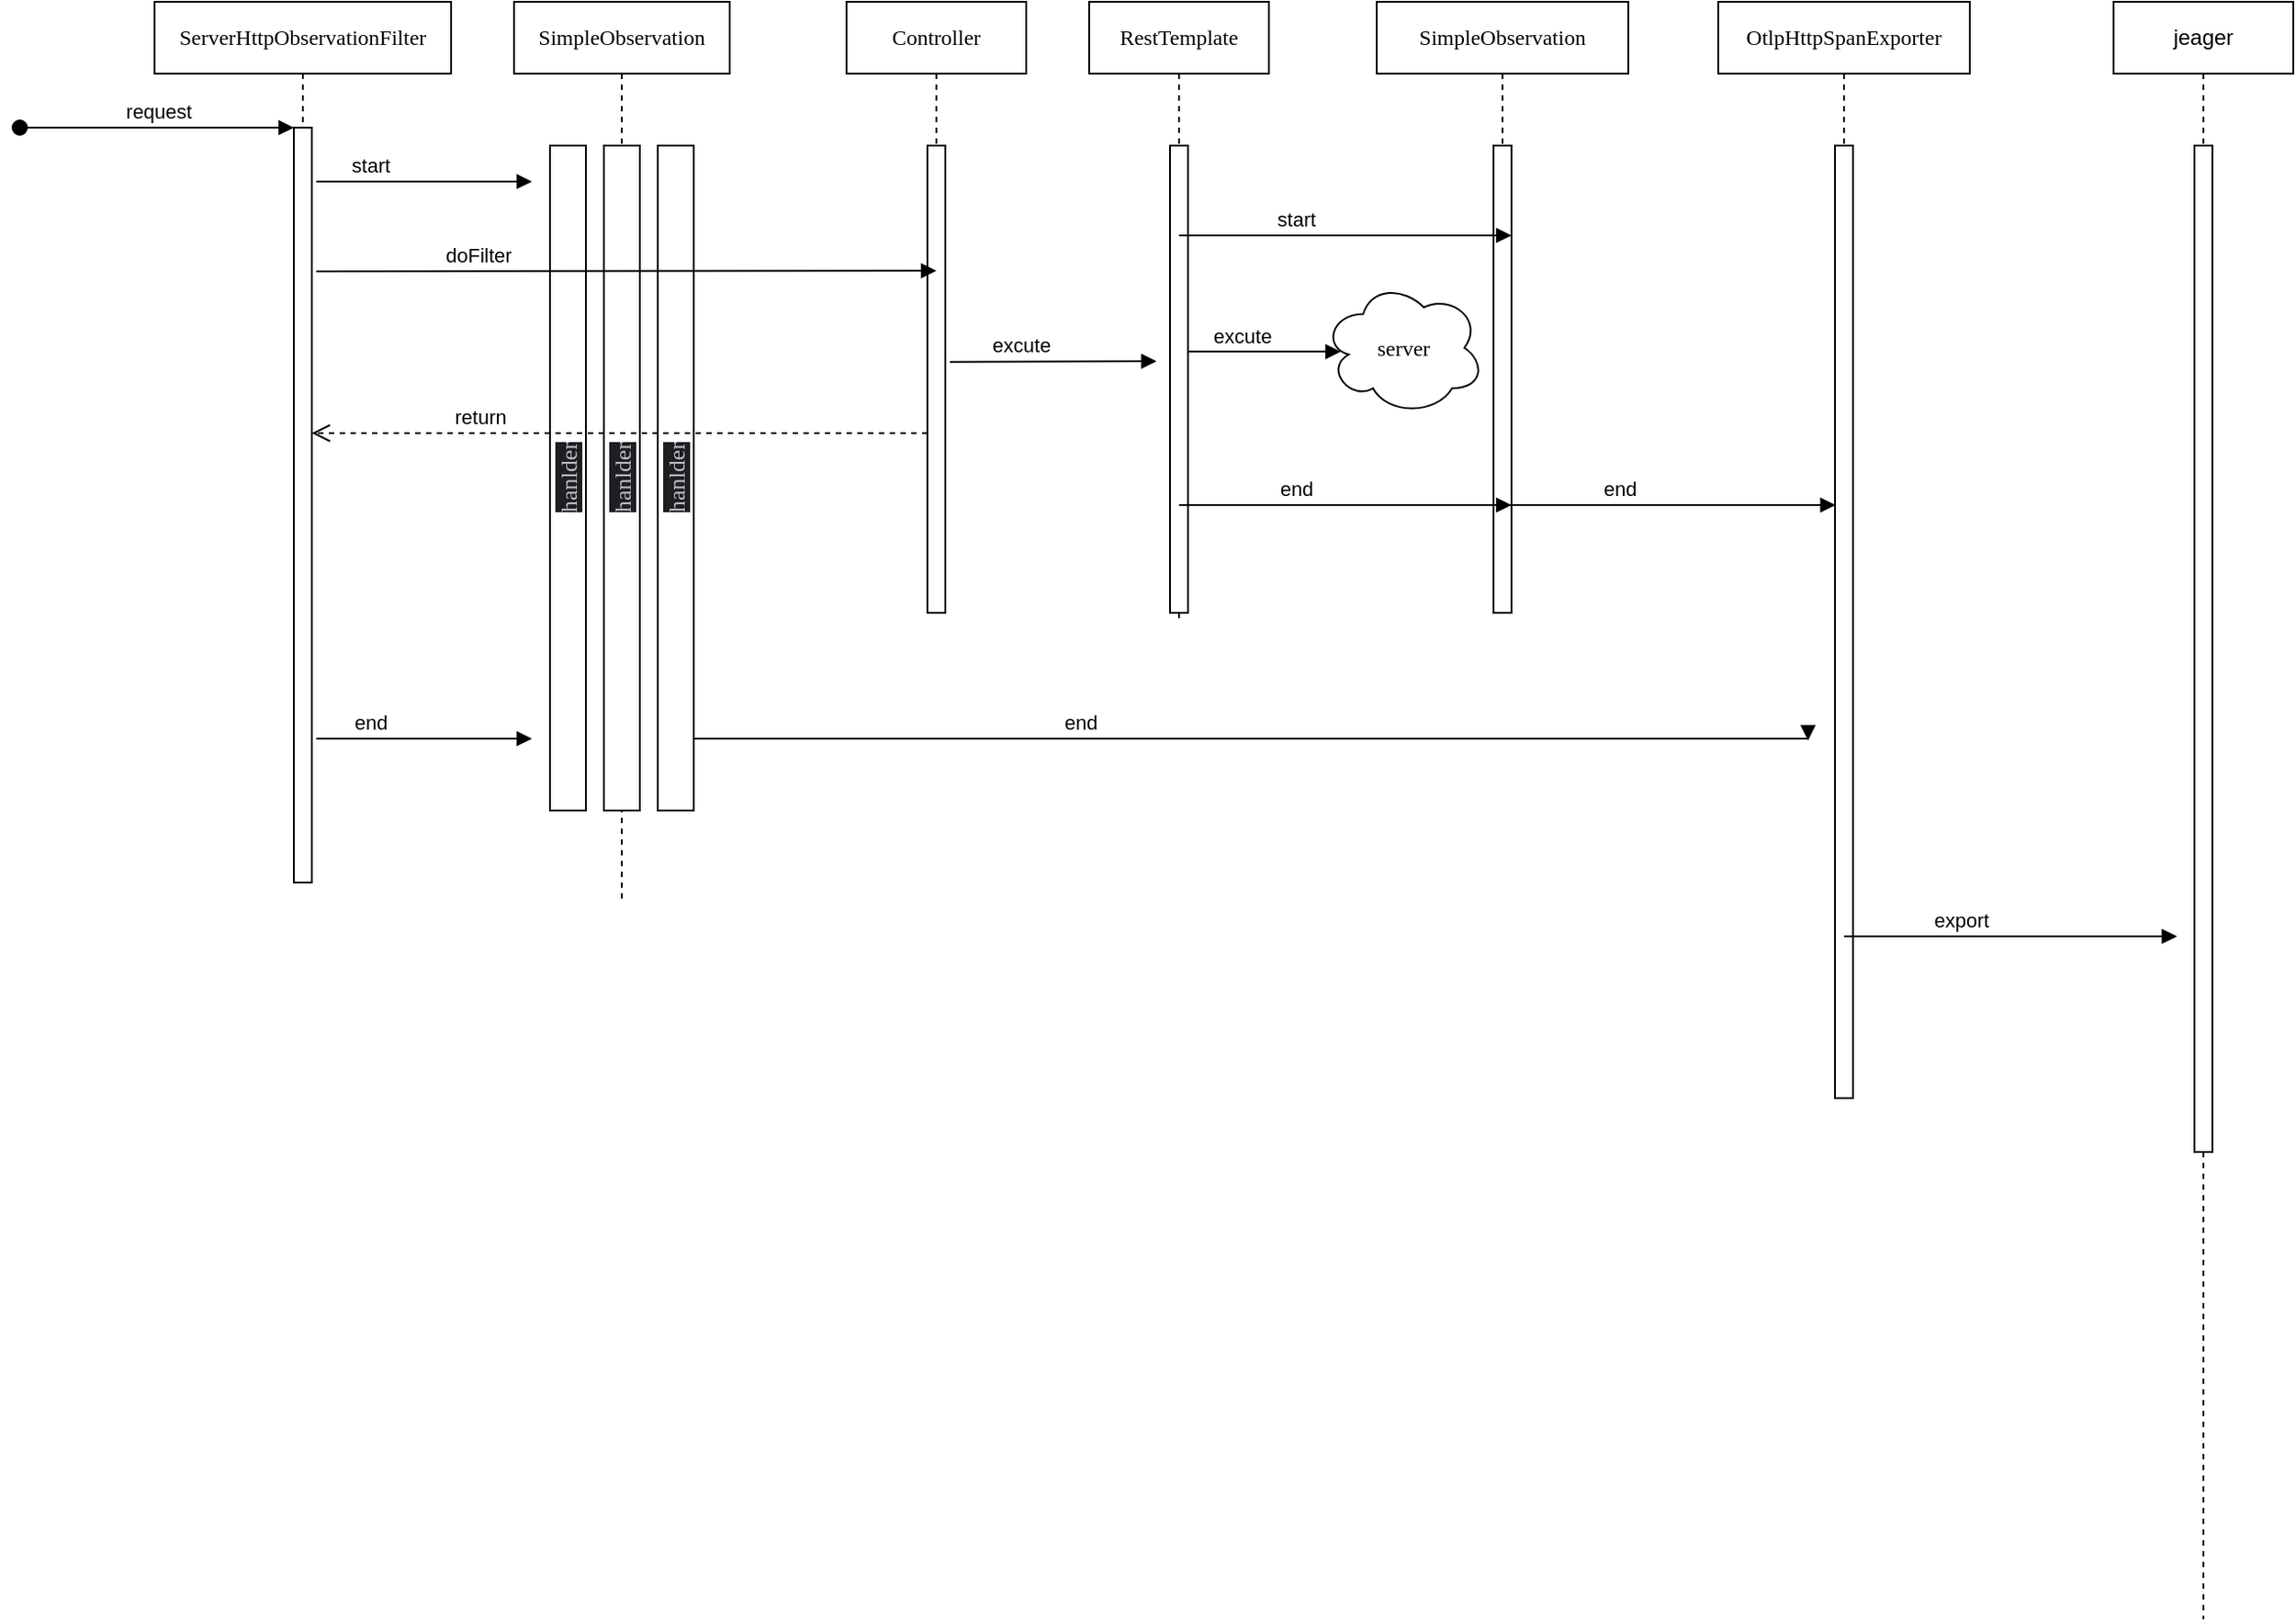 <mxfile>
    <diagram name="Page-1" id="2YBvvXClWsGukQMizWep">
        <mxGraphModel dx="2244" dy="828" grid="1" gridSize="10" guides="1" tooltips="1" connect="1" arrows="1" fold="1" page="1" pageScale="1" pageWidth="850" pageHeight="1100" math="0" shadow="0">
            <root>
                <mxCell id="0"/>
                <mxCell id="1" parent="0"/>
                <mxCell id="aM9ryv3xv72pqoxQDRHE-1" value="ServerHttpObservationFilter" style="shape=umlLifeline;perimeter=lifelinePerimeter;whiteSpace=wrap;html=1;container=0;dropTarget=0;collapsible=0;recursiveResize=0;outlineConnect=0;portConstraint=eastwest;newEdgeStyle={&quot;edgeStyle&quot;:&quot;elbowEdgeStyle&quot;,&quot;elbow&quot;:&quot;vertical&quot;,&quot;curved&quot;:0,&quot;rounded&quot;:0};fontFamily=Tahoma;" parent="1" vertex="1">
                    <mxGeometry x="-10" y="40" width="165" height="490" as="geometry"/>
                </mxCell>
                <mxCell id="aM9ryv3xv72pqoxQDRHE-2" value="" style="html=1;points=[];perimeter=orthogonalPerimeter;outlineConnect=0;targetShapes=umlLifeline;portConstraint=eastwest;newEdgeStyle={&quot;edgeStyle&quot;:&quot;elbowEdgeStyle&quot;,&quot;elbow&quot;:&quot;vertical&quot;,&quot;curved&quot;:0,&quot;rounded&quot;:0};" parent="aM9ryv3xv72pqoxQDRHE-1" vertex="1">
                    <mxGeometry x="77.5" y="70" width="10" height="420" as="geometry"/>
                </mxCell>
                <mxCell id="aM9ryv3xv72pqoxQDRHE-3" value="request" style="html=1;verticalAlign=bottom;startArrow=oval;endArrow=block;startSize=8;edgeStyle=elbowEdgeStyle;elbow=vertical;curved=0;rounded=0;" parent="aM9ryv3xv72pqoxQDRHE-1" target="aM9ryv3xv72pqoxQDRHE-2" edge="1">
                    <mxGeometry relative="1" as="geometry">
                        <mxPoint x="-75" y="70" as="sourcePoint"/>
                    </mxGeometry>
                </mxCell>
                <mxCell id="aM9ryv3xv72pqoxQDRHE-5" value="Controller" style="shape=umlLifeline;perimeter=lifelinePerimeter;whiteSpace=wrap;html=1;container=0;dropTarget=0;collapsible=0;recursiveResize=0;outlineConnect=0;portConstraint=eastwest;newEdgeStyle={&quot;edgeStyle&quot;:&quot;elbowEdgeStyle&quot;,&quot;elbow&quot;:&quot;vertical&quot;,&quot;curved&quot;:0,&quot;rounded&quot;:0};fontFamily=Tahoma;" parent="1" vertex="1">
                    <mxGeometry x="375" y="40" width="100" height="340" as="geometry"/>
                </mxCell>
                <mxCell id="aM9ryv3xv72pqoxQDRHE-6" value="" style="html=1;points=[];perimeter=orthogonalPerimeter;outlineConnect=0;targetShapes=umlLifeline;portConstraint=eastwest;newEdgeStyle={&quot;edgeStyle&quot;:&quot;elbowEdgeStyle&quot;,&quot;elbow&quot;:&quot;vertical&quot;,&quot;curved&quot;:0,&quot;rounded&quot;:0};" parent="aM9ryv3xv72pqoxQDRHE-5" vertex="1">
                    <mxGeometry x="45" y="80" width="10" height="260" as="geometry"/>
                </mxCell>
                <mxCell id="2" value="jeager" style="shape=umlLifeline;perimeter=lifelinePerimeter;whiteSpace=wrap;html=1;container=0;dropTarget=0;collapsible=0;recursiveResize=0;outlineConnect=0;portConstraint=eastwest;newEdgeStyle={&quot;edgeStyle&quot;:&quot;elbowEdgeStyle&quot;,&quot;elbow&quot;:&quot;vertical&quot;,&quot;curved&quot;:0,&quot;rounded&quot;:0};" vertex="1" parent="1">
                    <mxGeometry x="1080" y="40" width="100" height="900" as="geometry"/>
                </mxCell>
                <mxCell id="3" value="" style="html=1;points=[];perimeter=orthogonalPerimeter;outlineConnect=0;targetShapes=umlLifeline;portConstraint=eastwest;newEdgeStyle={&quot;edgeStyle&quot;:&quot;elbowEdgeStyle&quot;,&quot;elbow&quot;:&quot;vertical&quot;,&quot;curved&quot;:0,&quot;rounded&quot;:0};" vertex="1" parent="2">
                    <mxGeometry x="45" y="80" width="10" height="560" as="geometry"/>
                </mxCell>
                <mxCell id="4" value="SimpleObservation" style="shape=umlLifeline;perimeter=lifelinePerimeter;whiteSpace=wrap;html=1;container=0;dropTarget=0;collapsible=0;recursiveResize=0;outlineConnect=0;portConstraint=eastwest;newEdgeStyle={&quot;edgeStyle&quot;:&quot;elbowEdgeStyle&quot;,&quot;elbow&quot;:&quot;vertical&quot;,&quot;curved&quot;:0,&quot;rounded&quot;:0};fontFamily=Tahoma;" vertex="1" parent="1">
                    <mxGeometry x="190" y="40" width="120" height="500" as="geometry"/>
                </mxCell>
                <mxCell id="5" value="&lt;div style=&quot;background-color:#1e1f22;color:#bcbec4&quot;&gt;&lt;div style=&quot;font-size: 9.8pt;&quot;&gt;hanlder&lt;/div&gt;&lt;/div&gt;" style="html=1;points=[];perimeter=orthogonalPerimeter;outlineConnect=0;targetShapes=umlLifeline;portConstraint=eastwest;newEdgeStyle={&quot;edgeStyle&quot;:&quot;elbowEdgeStyle&quot;,&quot;elbow&quot;:&quot;vertical&quot;,&quot;curved&quot;:0,&quot;rounded&quot;:0};fontFamily=Tahoma;horizontal=0;" vertex="1" parent="4">
                    <mxGeometry x="20" y="80" width="20" height="370" as="geometry"/>
                </mxCell>
                <mxCell id="6" value="&lt;div style=&quot;background-color:#1e1f22;color:#bcbec4&quot;&gt;&lt;div style=&quot;font-size: 9.8pt;&quot;&gt;&lt;span style=&quot;font-size: 13.067px;&quot;&gt;hanlder&lt;/span&gt;&lt;br&gt;&lt;/div&gt;&lt;/div&gt;" style="html=1;points=[];perimeter=orthogonalPerimeter;outlineConnect=0;targetShapes=umlLifeline;portConstraint=eastwest;newEdgeStyle={&quot;edgeStyle&quot;:&quot;elbowEdgeStyle&quot;,&quot;elbow&quot;:&quot;vertical&quot;,&quot;curved&quot;:0,&quot;rounded&quot;:0};fontFamily=Tahoma;horizontal=0;" vertex="1" parent="1">
                    <mxGeometry x="240" y="120" width="20" height="370" as="geometry"/>
                </mxCell>
                <mxCell id="7" value="&lt;div style=&quot;background-color:#1e1f22;color:#bcbec4&quot;&gt;&lt;div style=&quot;font-size: 9.8pt;&quot;&gt;&lt;span style=&quot;font-size: 13.067px;&quot;&gt;hanlder&lt;/span&gt;&lt;br&gt;&lt;/div&gt;&lt;/div&gt;" style="html=1;points=[];perimeter=orthogonalPerimeter;outlineConnect=0;targetShapes=umlLifeline;portConstraint=eastwest;newEdgeStyle={&quot;edgeStyle&quot;:&quot;elbowEdgeStyle&quot;,&quot;elbow&quot;:&quot;vertical&quot;,&quot;curved&quot;:0,&quot;rounded&quot;:0};fontFamily=Tahoma;horizontal=0;" vertex="1" parent="1">
                    <mxGeometry x="270" y="120" width="20" height="370" as="geometry"/>
                </mxCell>
                <mxCell id="8" value="start" style="html=1;verticalAlign=bottom;endArrow=block;edgeStyle=elbowEdgeStyle;elbow=vertical;curved=0;rounded=0;" edge="1" parent="1">
                    <mxGeometry x="-0.5" relative="1" as="geometry">
                        <mxPoint x="80" y="140" as="sourcePoint"/>
                        <Array as="points">
                            <mxPoint x="110" y="140"/>
                            <mxPoint x="250" y="20"/>
                        </Array>
                        <mxPoint x="200" y="140" as="targetPoint"/>
                        <mxPoint as="offset"/>
                    </mxGeometry>
                </mxCell>
                <mxCell id="aM9ryv3xv72pqoxQDRHE-7" value="doFilter" style="html=1;verticalAlign=bottom;endArrow=block;edgeStyle=elbowEdgeStyle;elbow=vertical;curved=0;rounded=0;" parent="1" edge="1">
                    <mxGeometry x="-0.477" relative="1" as="geometry">
                        <mxPoint x="80" y="190" as="sourcePoint"/>
                        <Array as="points">
                            <mxPoint x="335" y="189.66"/>
                            <mxPoint x="325" y="109.66"/>
                            <mxPoint x="250" y="69.66"/>
                        </Array>
                        <mxPoint x="425.0" y="189.66" as="targetPoint"/>
                        <mxPoint as="offset"/>
                    </mxGeometry>
                </mxCell>
                <mxCell id="aM9ryv3xv72pqoxQDRHE-8" value="return" style="html=1;verticalAlign=bottom;endArrow=open;dashed=1;endSize=8;edgeStyle=elbowEdgeStyle;elbow=vertical;curved=0;rounded=0;" parent="1" source="aM9ryv3xv72pqoxQDRHE-6" target="aM9ryv3xv72pqoxQDRHE-2" edge="1">
                    <mxGeometry x="0.46" relative="1" as="geometry">
                        <mxPoint x="260" y="205" as="targetPoint"/>
                        <Array as="points">
                            <mxPoint x="255" y="280"/>
                        </Array>
                        <mxPoint x="1" as="offset"/>
                    </mxGeometry>
                </mxCell>
                <mxCell id="12" value="end" style="html=1;verticalAlign=bottom;endArrow=block;edgeStyle=elbowEdgeStyle;elbow=vertical;curved=0;rounded=0;" edge="1" parent="1">
                    <mxGeometry x="-0.5" relative="1" as="geometry">
                        <mxPoint x="80.0" y="450" as="sourcePoint"/>
                        <Array as="points">
                            <mxPoint x="110" y="450"/>
                            <mxPoint x="250" y="330"/>
                        </Array>
                        <mxPoint x="200" y="450" as="targetPoint"/>
                        <mxPoint as="offset"/>
                    </mxGeometry>
                </mxCell>
                <mxCell id="14" value="SimpleObservation" style="shape=umlLifeline;perimeter=lifelinePerimeter;whiteSpace=wrap;html=1;container=0;dropTarget=0;collapsible=0;recursiveResize=0;outlineConnect=0;portConstraint=eastwest;newEdgeStyle={&quot;edgeStyle&quot;:&quot;elbowEdgeStyle&quot;,&quot;elbow&quot;:&quot;vertical&quot;,&quot;curved&quot;:0,&quot;rounded&quot;:0};fontFamily=Tahoma;" vertex="1" parent="1">
                    <mxGeometry x="670" y="40" width="140" height="340" as="geometry"/>
                </mxCell>
                <mxCell id="15" value="" style="html=1;points=[];perimeter=orthogonalPerimeter;outlineConnect=0;targetShapes=umlLifeline;portConstraint=eastwest;newEdgeStyle={&quot;edgeStyle&quot;:&quot;elbowEdgeStyle&quot;,&quot;elbow&quot;:&quot;vertical&quot;,&quot;curved&quot;:0,&quot;rounded&quot;:0};" vertex="1" parent="14">
                    <mxGeometry x="65" y="80" width="10" height="260" as="geometry"/>
                </mxCell>
                <mxCell id="16" value="excute" style="html=1;verticalAlign=bottom;endArrow=block;edgeStyle=elbowEdgeStyle;elbow=vertical;curved=0;rounded=0;" edge="1" parent="1">
                    <mxGeometry x="-0.307" relative="1" as="geometry">
                        <mxPoint x="432.5" y="240.34" as="sourcePoint"/>
                        <Array as="points">
                            <mxPoint x="687.5" y="240"/>
                            <mxPoint x="677.5" y="160"/>
                            <mxPoint x="602.5" y="120"/>
                        </Array>
                        <mxPoint x="547.5" y="240.5" as="targetPoint"/>
                        <mxPoint as="offset"/>
                    </mxGeometry>
                </mxCell>
                <mxCell id="18" value="&lt;span style=&quot;text-align: left;&quot;&gt;RestTemplate&lt;/span&gt;" style="shape=umlLifeline;perimeter=lifelinePerimeter;whiteSpace=wrap;html=1;container=0;dropTarget=0;collapsible=0;recursiveResize=0;outlineConnect=0;portConstraint=eastwest;newEdgeStyle={&quot;edgeStyle&quot;:&quot;elbowEdgeStyle&quot;,&quot;elbow&quot;:&quot;vertical&quot;,&quot;curved&quot;:0,&quot;rounded&quot;:0};fontFamily=Tahoma;" vertex="1" parent="1">
                    <mxGeometry x="510" y="40" width="100" height="345" as="geometry"/>
                </mxCell>
                <mxCell id="19" value="" style="html=1;points=[];perimeter=orthogonalPerimeter;outlineConnect=0;targetShapes=umlLifeline;portConstraint=eastwest;newEdgeStyle={&quot;edgeStyle&quot;:&quot;elbowEdgeStyle&quot;,&quot;elbow&quot;:&quot;vertical&quot;,&quot;curved&quot;:0,&quot;rounded&quot;:0};" vertex="1" parent="18">
                    <mxGeometry x="45" y="80" width="10" height="260" as="geometry"/>
                </mxCell>
                <mxCell id="20" value="start" style="html=1;verticalAlign=bottom;endArrow=block;edgeStyle=elbowEdgeStyle;elbow=vertical;curved=0;rounded=0;" edge="1" parent="1" source="18">
                    <mxGeometry x="-0.307" relative="1" as="geometry">
                        <mxPoint x="630" y="170.34" as="sourcePoint"/>
                        <Array as="points">
                            <mxPoint x="885" y="170"/>
                            <mxPoint x="875" y="90"/>
                            <mxPoint x="800" y="50"/>
                        </Array>
                        <mxPoint x="745" y="170.5" as="targetPoint"/>
                        <mxPoint as="offset"/>
                    </mxGeometry>
                </mxCell>
                <mxCell id="21" value="end" style="html=1;verticalAlign=bottom;endArrow=block;edgeStyle=elbowEdgeStyle;elbow=vertical;curved=0;rounded=0;" edge="1" parent="1" source="18">
                    <mxGeometry x="-0.307" relative="1" as="geometry">
                        <mxPoint x="630" y="320.34" as="sourcePoint"/>
                        <Array as="points">
                            <mxPoint x="885" y="320"/>
                            <mxPoint x="875" y="240"/>
                            <mxPoint x="800" y="200"/>
                        </Array>
                        <mxPoint x="745" y="320.5" as="targetPoint"/>
                        <mxPoint as="offset"/>
                    </mxGeometry>
                </mxCell>
                <mxCell id="22" value="excute" style="html=1;verticalAlign=bottom;endArrow=block;edgeStyle=elbowEdgeStyle;elbow=vertical;curved=0;rounded=0;" edge="1" parent="1" source="19">
                    <mxGeometry x="-0.307" relative="1" as="geometry">
                        <mxPoint x="600" y="235" as="sourcePoint"/>
                        <Array as="points">
                            <mxPoint x="790" y="234.66"/>
                            <mxPoint x="780" y="154.66"/>
                            <mxPoint x="705" y="114.66"/>
                        </Array>
                        <mxPoint x="650" y="235.16" as="targetPoint"/>
                        <mxPoint as="offset"/>
                    </mxGeometry>
                </mxCell>
                <mxCell id="23" value="server" style="ellipse;shape=cloud;whiteSpace=wrap;html=1;fontFamily=Tahoma;" vertex="1" parent="1">
                    <mxGeometry x="640" y="195" width="90" height="75" as="geometry"/>
                </mxCell>
                <mxCell id="25" value="OtlpHttpSpanExporter" style="shape=umlLifeline;perimeter=lifelinePerimeter;whiteSpace=wrap;html=1;container=0;dropTarget=0;collapsible=0;recursiveResize=0;outlineConnect=0;portConstraint=eastwest;newEdgeStyle={&quot;edgeStyle&quot;:&quot;elbowEdgeStyle&quot;,&quot;elbow&quot;:&quot;vertical&quot;,&quot;curved&quot;:0,&quot;rounded&quot;:0};fontFamily=Tahoma;" vertex="1" parent="1">
                    <mxGeometry x="860" y="40" width="140" height="610" as="geometry"/>
                </mxCell>
                <mxCell id="26" value="" style="html=1;points=[];perimeter=orthogonalPerimeter;outlineConnect=0;targetShapes=umlLifeline;portConstraint=eastwest;newEdgeStyle={&quot;edgeStyle&quot;:&quot;elbowEdgeStyle&quot;,&quot;elbow&quot;:&quot;vertical&quot;,&quot;curved&quot;:0,&quot;rounded&quot;:0};" vertex="1" parent="25">
                    <mxGeometry x="65" y="80" width="10" height="530" as="geometry"/>
                </mxCell>
                <mxCell id="27" value="end" style="html=1;verticalAlign=bottom;endArrow=block;edgeStyle=elbowEdgeStyle;elbow=vertical;curved=0;rounded=0;" edge="1" parent="1">
                    <mxGeometry x="-0.307" relative="1" as="geometry">
                        <mxPoint x="740.0" y="320" as="sourcePoint"/>
                        <Array as="points">
                            <mxPoint x="1065.37" y="320"/>
                            <mxPoint x="1055.37" y="240"/>
                            <mxPoint x="980.37" y="200"/>
                        </Array>
                        <mxPoint x="925.37" y="320.5" as="targetPoint"/>
                        <mxPoint as="offset"/>
                    </mxGeometry>
                </mxCell>
                <mxCell id="29" value="end" style="html=1;verticalAlign=bottom;endArrow=block;edgeStyle=elbowEdgeStyle;elbow=vertical;curved=0;rounded=0;" edge="1" parent="1">
                    <mxGeometry x="-0.307" relative="1" as="geometry">
                        <mxPoint x="289.63" y="450" as="sourcePoint"/>
                        <Array as="points">
                            <mxPoint x="615.0" y="450"/>
                            <mxPoint x="605.0" y="370"/>
                            <mxPoint x="530" y="330"/>
                        </Array>
                        <mxPoint x="910" y="451" as="targetPoint"/>
                        <mxPoint as="offset"/>
                    </mxGeometry>
                </mxCell>
                <mxCell id="30" value="export" style="html=1;verticalAlign=bottom;endArrow=block;edgeStyle=elbowEdgeStyle;elbow=vertical;curved=0;rounded=0;" edge="1" parent="1">
                    <mxGeometry x="-0.307" relative="1" as="geometry">
                        <mxPoint x="930.0" y="560" as="sourcePoint"/>
                        <Array as="points">
                            <mxPoint x="1255.37" y="560"/>
                            <mxPoint x="1245.37" y="480"/>
                            <mxPoint x="1170.37" y="440"/>
                        </Array>
                        <mxPoint x="1115.37" y="560.5" as="targetPoint"/>
                        <mxPoint as="offset"/>
                    </mxGeometry>
                </mxCell>
            </root>
        </mxGraphModel>
    </diagram>
</mxfile>